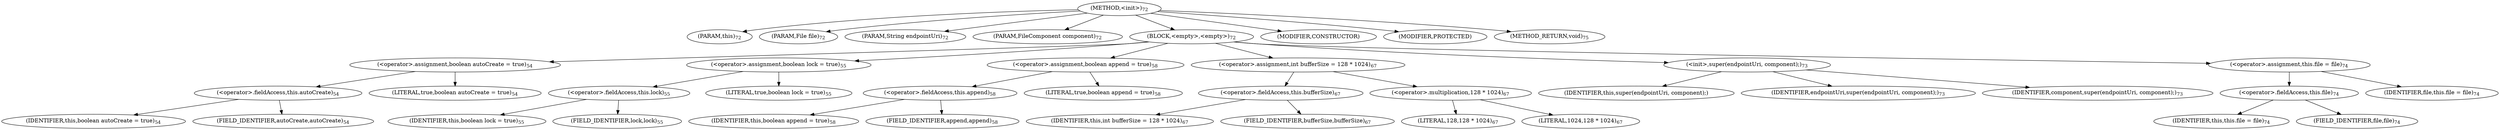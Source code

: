 digraph "&lt;init&gt;" {  
"194" [label = <(METHOD,&lt;init&gt;)<SUB>72</SUB>> ]
"4" [label = <(PARAM,this)<SUB>72</SUB>> ]
"195" [label = <(PARAM,File file)<SUB>72</SUB>> ]
"196" [label = <(PARAM,String endpointUri)<SUB>72</SUB>> ]
"197" [label = <(PARAM,FileComponent component)<SUB>72</SUB>> ]
"198" [label = <(BLOCK,&lt;empty&gt;,&lt;empty&gt;)<SUB>72</SUB>> ]
"199" [label = <(&lt;operator&gt;.assignment,boolean autoCreate = true)<SUB>54</SUB>> ]
"200" [label = <(&lt;operator&gt;.fieldAccess,this.autoCreate)<SUB>54</SUB>> ]
"201" [label = <(IDENTIFIER,this,boolean autoCreate = true)<SUB>54</SUB>> ]
"202" [label = <(FIELD_IDENTIFIER,autoCreate,autoCreate)<SUB>54</SUB>> ]
"203" [label = <(LITERAL,true,boolean autoCreate = true)<SUB>54</SUB>> ]
"204" [label = <(&lt;operator&gt;.assignment,boolean lock = true)<SUB>55</SUB>> ]
"205" [label = <(&lt;operator&gt;.fieldAccess,this.lock)<SUB>55</SUB>> ]
"206" [label = <(IDENTIFIER,this,boolean lock = true)<SUB>55</SUB>> ]
"207" [label = <(FIELD_IDENTIFIER,lock,lock)<SUB>55</SUB>> ]
"208" [label = <(LITERAL,true,boolean lock = true)<SUB>55</SUB>> ]
"209" [label = <(&lt;operator&gt;.assignment,boolean append = true)<SUB>58</SUB>> ]
"210" [label = <(&lt;operator&gt;.fieldAccess,this.append)<SUB>58</SUB>> ]
"211" [label = <(IDENTIFIER,this,boolean append = true)<SUB>58</SUB>> ]
"212" [label = <(FIELD_IDENTIFIER,append,append)<SUB>58</SUB>> ]
"213" [label = <(LITERAL,true,boolean append = true)<SUB>58</SUB>> ]
"214" [label = <(&lt;operator&gt;.assignment,int bufferSize = 128 * 1024)<SUB>67</SUB>> ]
"215" [label = <(&lt;operator&gt;.fieldAccess,this.bufferSize)<SUB>67</SUB>> ]
"216" [label = <(IDENTIFIER,this,int bufferSize = 128 * 1024)<SUB>67</SUB>> ]
"217" [label = <(FIELD_IDENTIFIER,bufferSize,bufferSize)<SUB>67</SUB>> ]
"218" [label = <(&lt;operator&gt;.multiplication,128 * 1024)<SUB>67</SUB>> ]
"219" [label = <(LITERAL,128,128 * 1024)<SUB>67</SUB>> ]
"220" [label = <(LITERAL,1024,128 * 1024)<SUB>67</SUB>> ]
"221" [label = <(&lt;init&gt;,super(endpointUri, component);)<SUB>73</SUB>> ]
"3" [label = <(IDENTIFIER,this,super(endpointUri, component);)> ]
"222" [label = <(IDENTIFIER,endpointUri,super(endpointUri, component);)<SUB>73</SUB>> ]
"223" [label = <(IDENTIFIER,component,super(endpointUri, component);)<SUB>73</SUB>> ]
"224" [label = <(&lt;operator&gt;.assignment,this.file = file)<SUB>74</SUB>> ]
"225" [label = <(&lt;operator&gt;.fieldAccess,this.file)<SUB>74</SUB>> ]
"5" [label = <(IDENTIFIER,this,this.file = file)<SUB>74</SUB>> ]
"226" [label = <(FIELD_IDENTIFIER,file,file)<SUB>74</SUB>> ]
"227" [label = <(IDENTIFIER,file,this.file = file)<SUB>74</SUB>> ]
"228" [label = <(MODIFIER,CONSTRUCTOR)> ]
"229" [label = <(MODIFIER,PROTECTED)> ]
"230" [label = <(METHOD_RETURN,void)<SUB>75</SUB>> ]
  "194" -> "4" 
  "194" -> "195" 
  "194" -> "196" 
  "194" -> "197" 
  "194" -> "198" 
  "194" -> "228" 
  "194" -> "229" 
  "194" -> "230" 
  "198" -> "199" 
  "198" -> "204" 
  "198" -> "209" 
  "198" -> "214" 
  "198" -> "221" 
  "198" -> "224" 
  "199" -> "200" 
  "199" -> "203" 
  "200" -> "201" 
  "200" -> "202" 
  "204" -> "205" 
  "204" -> "208" 
  "205" -> "206" 
  "205" -> "207" 
  "209" -> "210" 
  "209" -> "213" 
  "210" -> "211" 
  "210" -> "212" 
  "214" -> "215" 
  "214" -> "218" 
  "215" -> "216" 
  "215" -> "217" 
  "218" -> "219" 
  "218" -> "220" 
  "221" -> "3" 
  "221" -> "222" 
  "221" -> "223" 
  "224" -> "225" 
  "224" -> "227" 
  "225" -> "5" 
  "225" -> "226" 
}
